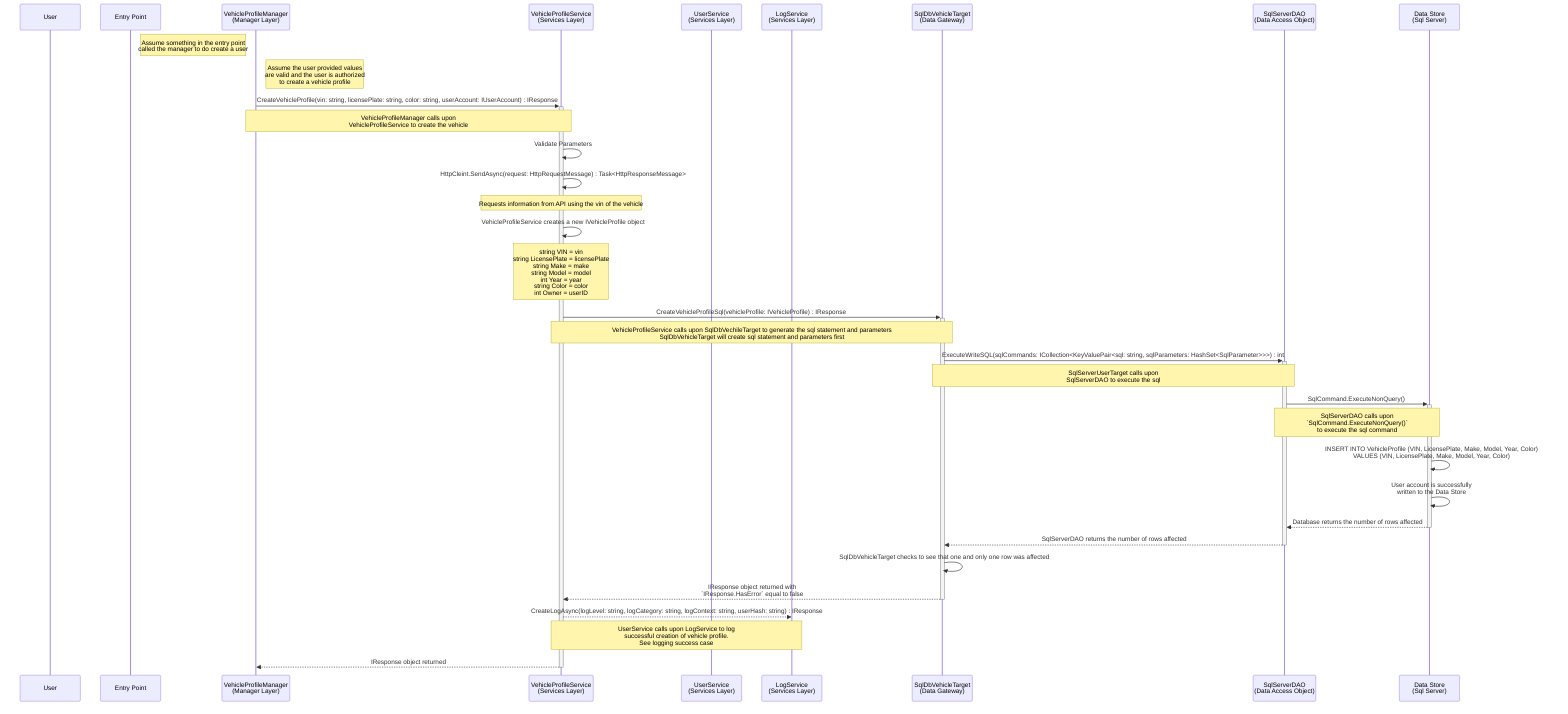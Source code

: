 sequenceDiagram
participant u as User
participant e as Entry Point
participant vpm as VehicleProfileManager<br>(Manager Layer)
participant vps as VehicleProfileService<br>(Services Layer)
participant uc as UserService<br>(Services Layer)
participant ll as LogService<br>(Services Layer)
participant dg as SqlDbVehicleTarget<br>(Data Gateway)
participant da as SqlServerDAO<br>(Data Access Object)
participant ds as Data Store<br>(Sql Server)

Note Right of e: Assume something in the entry point<br>called the manager to do create a user
Note Right of vpm: Assume the user provided values<br>are valid and the user is authorized<br>to create a vehicle profile

vpm->>+vps: CreateVehicleProfile(vin: string, licensePlate: string, color: string, userAccount: IUserAccount) : IResponse
    Note over vpm,vps: VehicleProfileManager calls upon<br>VehicleProfileService to create the vehicle

vps->>vps: Validate Parameters

# Use api to search for other details on the vehicle
vps->>vps: HttpCleint.SendAsync(request: HttpRequestMessage) : Task<HttpResponseMessage>
    Note over vps,vps: Requests information from API using the vin of the vehicle

# Create new IVehicleProfile Object
vps->>vps: VehicleProfileService creates a new IVehicleProfile object
    Note over vps,vps: string VIN = vin<br>string LicensePlate = licensePlate<br>string Make = make<br>string Model = model<br>int Year = year<br>string Color = color<br>int Owner = userID

# Send to data store
vps->>+dg: CreateVehicleProfileSql(vehicleProfile: IVehicleProfile) : IResponse
    Note over vps,dg: VehicleProfileService calls upon SqlDbVechileTarget to generate the sql statement and parameters<br>SqlDbVehicleTarget will create sql statement and parameters first

dg->>+da: ExecuteWriteSQL(sqlCommands: ICollection<KeyValuePair<sql: string, sqlParameters: HashSet<SqlParameter>>>) : int
    Note over dg,da: SqlServerUserTarget calls upon<br>SqlServerDAO to execute the sql

    da->>+ds: SqlCommand.ExecuteNonQuery()
        Note over da,ds: SqlServerDAO calls upon<br>`SqlCommand.ExecuteNonQuery()`<br>to execute the sql command
    ds->>ds: INSERT INTO VehicleProfile (VIN, LicensePlate, Make, Model, Year, Color)<br>VALUES (VIN, LicensePlate, Make, Model, Year, Color)

ds->>ds: User account is successfully<br>written to the Data Store

ds-->>-da: Database returns the number of rows affected

da-->>-dg: SqlServerDAO returns the number of rows affected

dg->>dg: SqlDbVehicleTarget checks to see that one and only one row was affected

dg-->>-vps: IResponse object returned with<br>`IResponse.HasError` equal to false

# Log successful vehicle creation
vps-->>ll: CreateLogAsync(logLevel: string, logCategory: string, logContext: string, userHash: string) : IResponse
    Note over vps,ll: UserService calls upon LogService to log<br>successful creation of vehicle profile.<br>See logging success case

vps-->>-vpm: IResponse object returned
